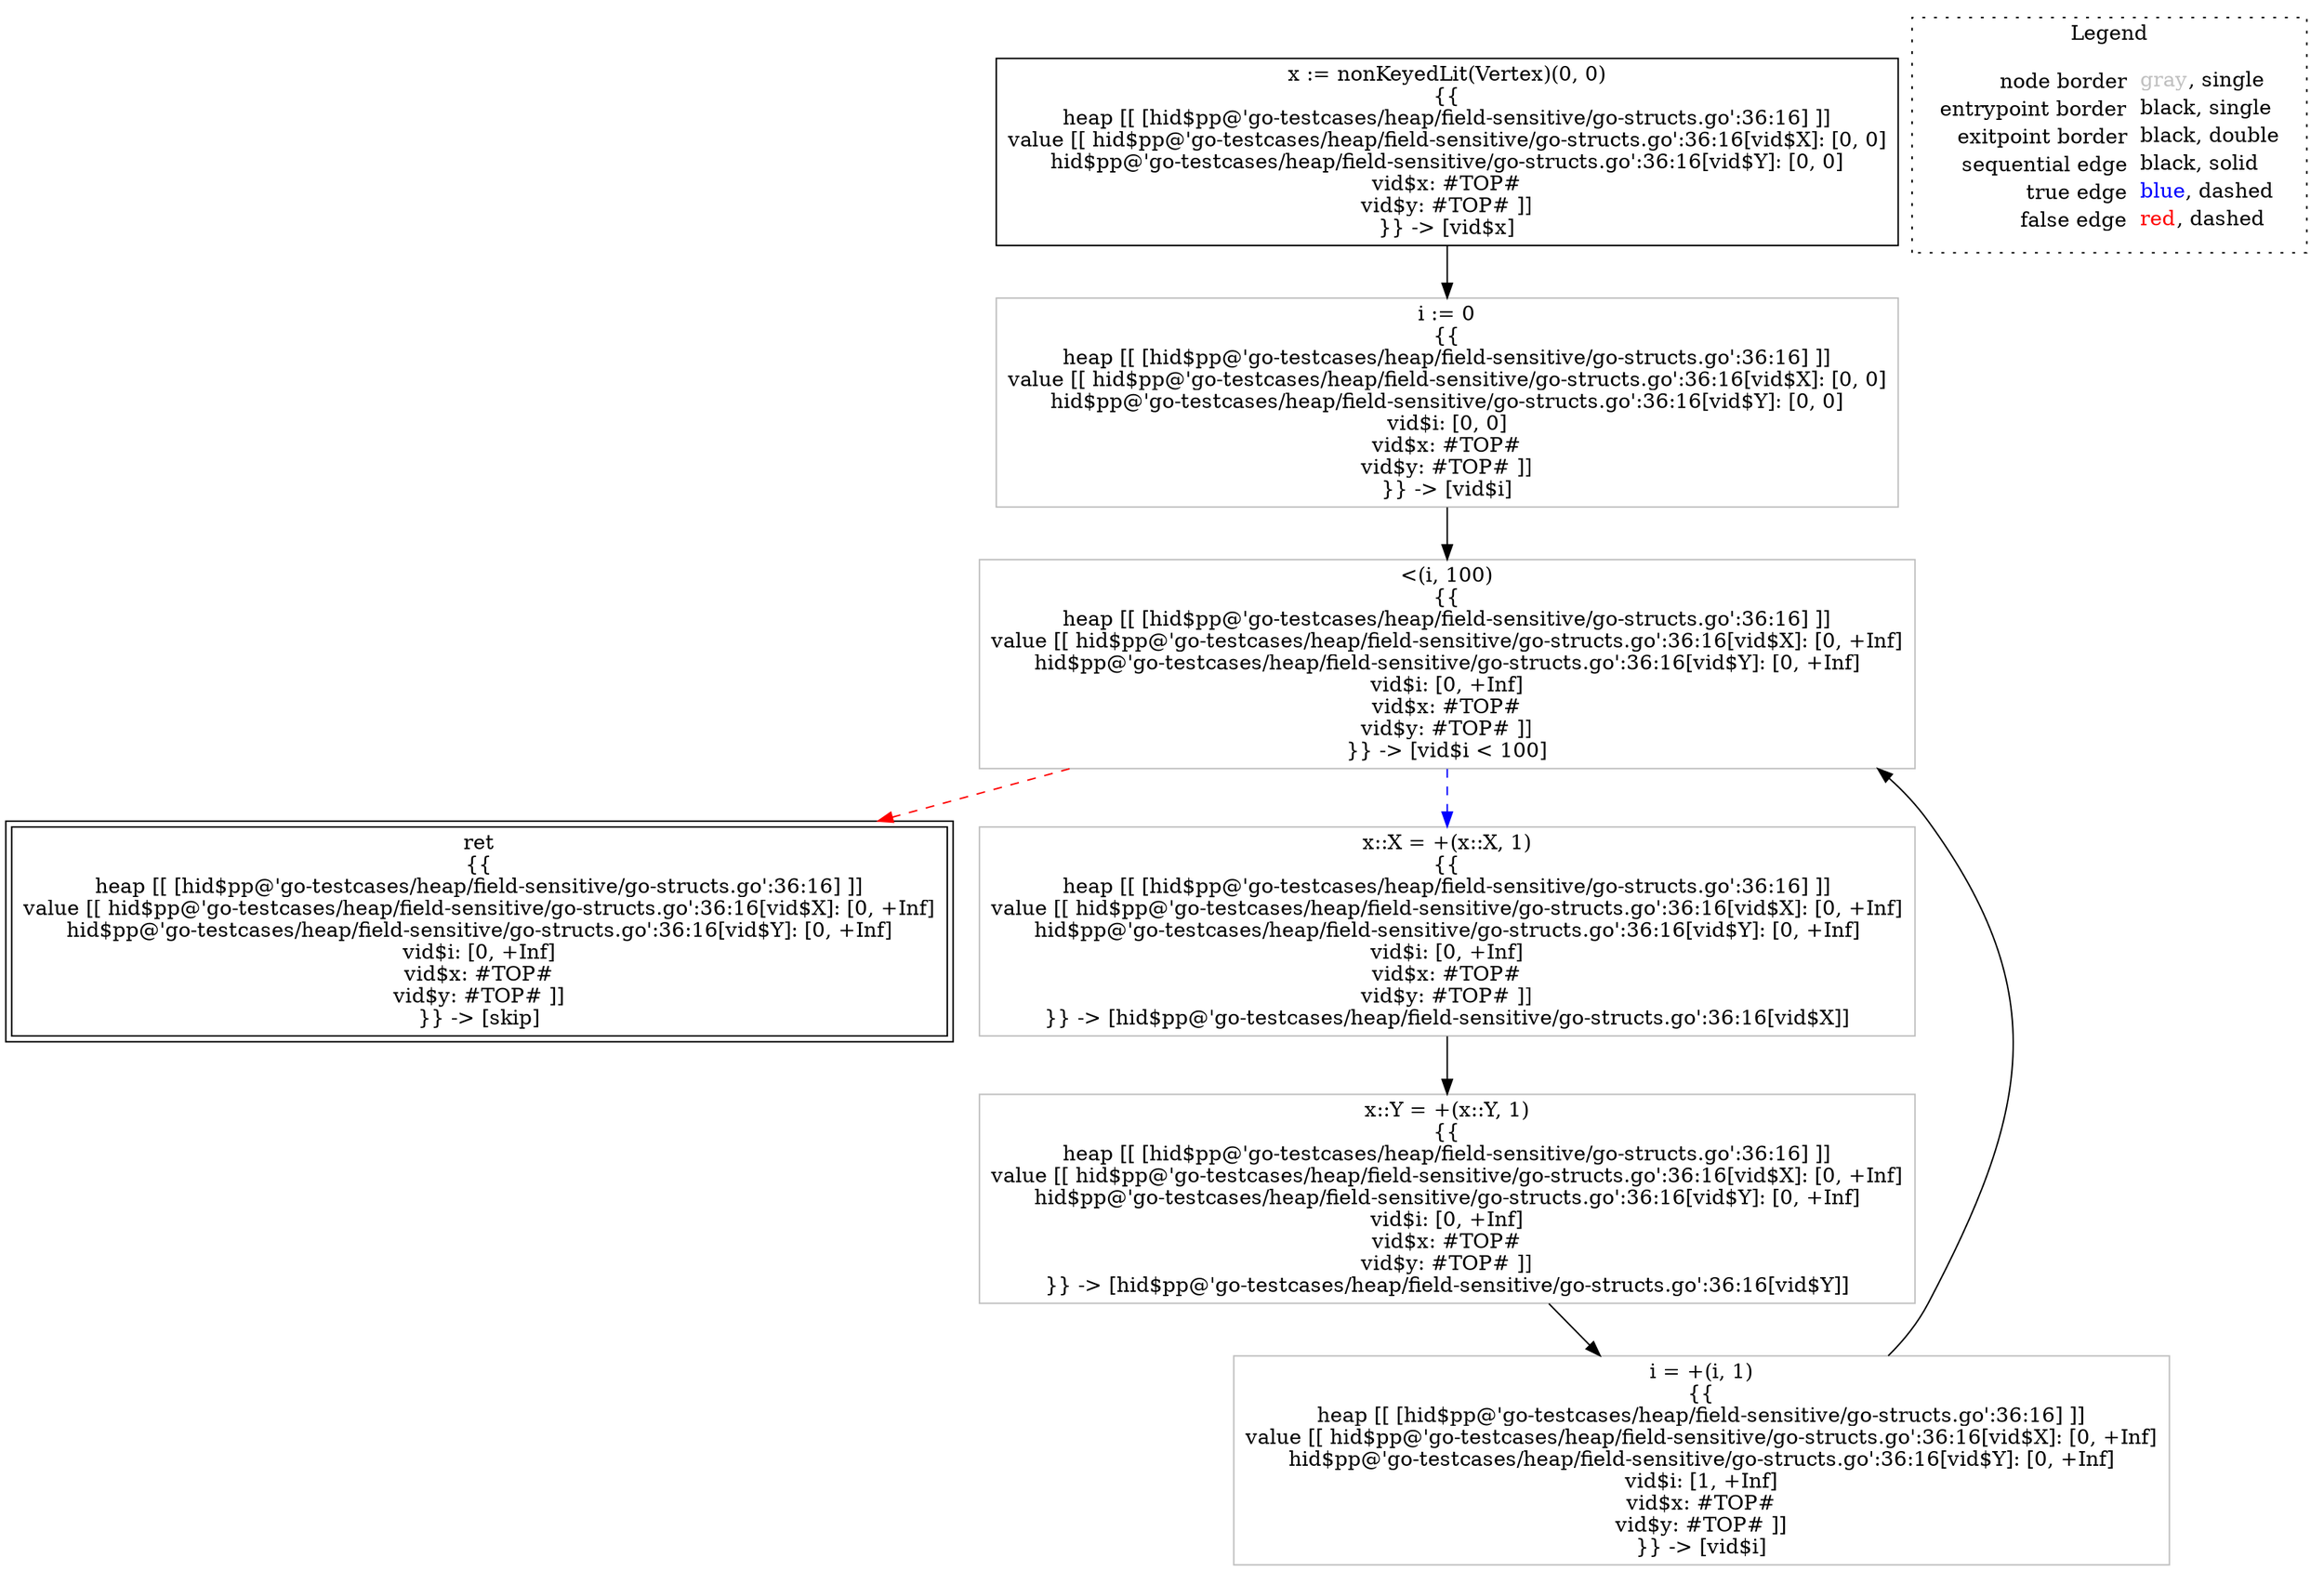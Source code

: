 digraph {
	"node0" [shape="rect",color="black",label=<x := nonKeyedLit(Vertex)(0, 0)<BR/>{{<BR/>heap [[ [hid$pp@'go-testcases/heap/field-sensitive/go-structs.go':36:16] ]]<BR/>value [[ hid$pp@'go-testcases/heap/field-sensitive/go-structs.go':36:16[vid$X]: [0, 0]<BR/>hid$pp@'go-testcases/heap/field-sensitive/go-structs.go':36:16[vid$Y]: [0, 0]<BR/>vid$x: #TOP#<BR/>vid$y: #TOP# ]]<BR/>}} -&gt; [vid$x]>];
	"node1" [shape="rect",color="gray",label=<&lt;(i, 100)<BR/>{{<BR/>heap [[ [hid$pp@'go-testcases/heap/field-sensitive/go-structs.go':36:16] ]]<BR/>value [[ hid$pp@'go-testcases/heap/field-sensitive/go-structs.go':36:16[vid$X]: [0, +Inf]<BR/>hid$pp@'go-testcases/heap/field-sensitive/go-structs.go':36:16[vid$Y]: [0, +Inf]<BR/>vid$i: [0, +Inf]<BR/>vid$x: #TOP#<BR/>vid$y: #TOP# ]]<BR/>}} -&gt; [vid$i &lt; 100]>];
	"node2" [shape="rect",color="gray",label=<i := 0<BR/>{{<BR/>heap [[ [hid$pp@'go-testcases/heap/field-sensitive/go-structs.go':36:16] ]]<BR/>value [[ hid$pp@'go-testcases/heap/field-sensitive/go-structs.go':36:16[vid$X]: [0, 0]<BR/>hid$pp@'go-testcases/heap/field-sensitive/go-structs.go':36:16[vid$Y]: [0, 0]<BR/>vid$i: [0, 0]<BR/>vid$x: #TOP#<BR/>vid$y: #TOP# ]]<BR/>}} -&gt; [vid$i]>];
	"node3" [shape="rect",color="black",peripheries="2",label=<ret<BR/>{{<BR/>heap [[ [hid$pp@'go-testcases/heap/field-sensitive/go-structs.go':36:16] ]]<BR/>value [[ hid$pp@'go-testcases/heap/field-sensitive/go-structs.go':36:16[vid$X]: [0, +Inf]<BR/>hid$pp@'go-testcases/heap/field-sensitive/go-structs.go':36:16[vid$Y]: [0, +Inf]<BR/>vid$i: [0, +Inf]<BR/>vid$x: #TOP#<BR/>vid$y: #TOP# ]]<BR/>}} -&gt; [skip]>];
	"node4" [shape="rect",color="gray",label=<x::X = +(x::X, 1)<BR/>{{<BR/>heap [[ [hid$pp@'go-testcases/heap/field-sensitive/go-structs.go':36:16] ]]<BR/>value [[ hid$pp@'go-testcases/heap/field-sensitive/go-structs.go':36:16[vid$X]: [0, +Inf]<BR/>hid$pp@'go-testcases/heap/field-sensitive/go-structs.go':36:16[vid$Y]: [0, +Inf]<BR/>vid$i: [0, +Inf]<BR/>vid$x: #TOP#<BR/>vid$y: #TOP# ]]<BR/>}} -&gt; [hid$pp@'go-testcases/heap/field-sensitive/go-structs.go':36:16[vid$X]]>];
	"node5" [shape="rect",color="gray",label=<x::Y = +(x::Y, 1)<BR/>{{<BR/>heap [[ [hid$pp@'go-testcases/heap/field-sensitive/go-structs.go':36:16] ]]<BR/>value [[ hid$pp@'go-testcases/heap/field-sensitive/go-structs.go':36:16[vid$X]: [0, +Inf]<BR/>hid$pp@'go-testcases/heap/field-sensitive/go-structs.go':36:16[vid$Y]: [0, +Inf]<BR/>vid$i: [0, +Inf]<BR/>vid$x: #TOP#<BR/>vid$y: #TOP# ]]<BR/>}} -&gt; [hid$pp@'go-testcases/heap/field-sensitive/go-structs.go':36:16[vid$Y]]>];
	"node6" [shape="rect",color="gray",label=<i = +(i, 1)<BR/>{{<BR/>heap [[ [hid$pp@'go-testcases/heap/field-sensitive/go-structs.go':36:16] ]]<BR/>value [[ hid$pp@'go-testcases/heap/field-sensitive/go-structs.go':36:16[vid$X]: [0, +Inf]<BR/>hid$pp@'go-testcases/heap/field-sensitive/go-structs.go':36:16[vid$Y]: [0, +Inf]<BR/>vid$i: [1, +Inf]<BR/>vid$x: #TOP#<BR/>vid$y: #TOP# ]]<BR/>}} -&gt; [vid$i]>];
	"node1" -> "node3" [color="red",style="dashed"];
	"node1" -> "node4" [color="blue",style="dashed"];
	"node2" -> "node1" [color="black"];
	"node4" -> "node5" [color="black"];
	"node5" -> "node6" [color="black"];
	"node0" -> "node2" [color="black"];
	"node6" -> "node1" [color="black"];
subgraph cluster_legend {
	label="Legend";
	style=dotted;
	node [shape=plaintext];
	"legend" [label=<<table border="0" cellpadding="2" cellspacing="0" cellborder="0"><tr><td align="right">node border&nbsp;</td><td align="left"><font color="gray">gray</font>, single</td></tr><tr><td align="right">entrypoint border&nbsp;</td><td align="left"><font color="black">black</font>, single</td></tr><tr><td align="right">exitpoint border&nbsp;</td><td align="left"><font color="black">black</font>, double</td></tr><tr><td align="right">sequential edge&nbsp;</td><td align="left"><font color="black">black</font>, solid</td></tr><tr><td align="right">true edge&nbsp;</td><td align="left"><font color="blue">blue</font>, dashed</td></tr><tr><td align="right">false edge&nbsp;</td><td align="left"><font color="red">red</font>, dashed</td></tr></table>>];
}

}
